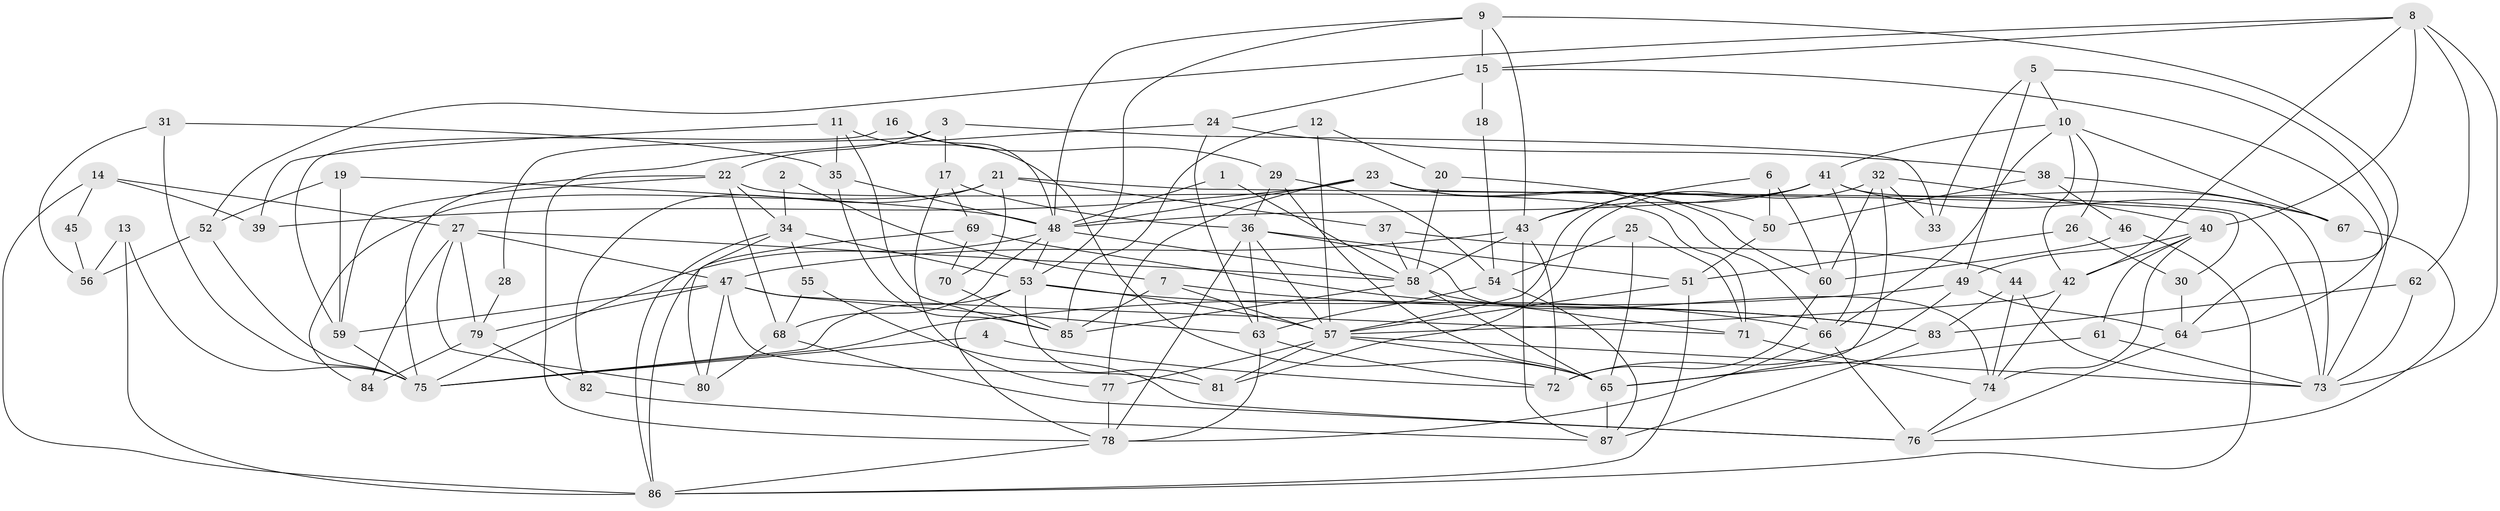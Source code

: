 // original degree distribution, {4: 0.24193548387096775, 2: 0.13709677419354838, 3: 0.2903225806451613, 5: 0.18548387096774194, 6: 0.08064516129032258, 7: 0.04032258064516129, 8: 0.024193548387096774}
// Generated by graph-tools (version 1.1) at 2025/37/03/04/25 23:37:06]
// undirected, 87 vertices, 206 edges
graph export_dot {
  node [color=gray90,style=filled];
  1;
  2;
  3;
  4;
  5;
  6;
  7;
  8;
  9;
  10;
  11;
  12;
  13;
  14;
  15;
  16;
  17;
  18;
  19;
  20;
  21;
  22;
  23;
  24;
  25;
  26;
  27;
  28;
  29;
  30;
  31;
  32;
  33;
  34;
  35;
  36;
  37;
  38;
  39;
  40;
  41;
  42;
  43;
  44;
  45;
  46;
  47;
  48;
  49;
  50;
  51;
  52;
  53;
  54;
  55;
  56;
  57;
  58;
  59;
  60;
  61;
  62;
  63;
  64;
  65;
  66;
  67;
  68;
  69;
  70;
  71;
  72;
  73;
  74;
  75;
  76;
  77;
  78;
  79;
  80;
  81;
  82;
  83;
  84;
  85;
  86;
  87;
  1 -- 48 [weight=1.0];
  1 -- 58 [weight=1.0];
  2 -- 7 [weight=1.0];
  2 -- 34 [weight=1.0];
  3 -- 17 [weight=1.0];
  3 -- 22 [weight=1.0];
  3 -- 28 [weight=1.0];
  3 -- 33 [weight=1.0];
  4 -- 72 [weight=1.0];
  4 -- 75 [weight=1.0];
  5 -- 10 [weight=1.0];
  5 -- 33 [weight=1.0];
  5 -- 49 [weight=1.0];
  5 -- 73 [weight=1.0];
  6 -- 43 [weight=1.0];
  6 -- 50 [weight=1.0];
  6 -- 60 [weight=1.0];
  7 -- 57 [weight=1.0];
  7 -- 83 [weight=1.0];
  7 -- 85 [weight=1.0];
  8 -- 15 [weight=1.0];
  8 -- 40 [weight=1.0];
  8 -- 42 [weight=1.0];
  8 -- 52 [weight=1.0];
  8 -- 62 [weight=1.0];
  8 -- 73 [weight=1.0];
  9 -- 15 [weight=1.0];
  9 -- 43 [weight=1.0];
  9 -- 48 [weight=1.0];
  9 -- 53 [weight=1.0];
  9 -- 64 [weight=1.0];
  10 -- 26 [weight=1.0];
  10 -- 41 [weight=1.0];
  10 -- 42 [weight=1.0];
  10 -- 66 [weight=1.0];
  10 -- 67 [weight=1.0];
  11 -- 35 [weight=1.0];
  11 -- 39 [weight=1.0];
  11 -- 65 [weight=1.0];
  11 -- 85 [weight=1.0];
  12 -- 20 [weight=1.0];
  12 -- 57 [weight=1.0];
  12 -- 85 [weight=1.0];
  13 -- 56 [weight=1.0];
  13 -- 75 [weight=1.0];
  13 -- 86 [weight=1.0];
  14 -- 27 [weight=1.0];
  14 -- 39 [weight=1.0];
  14 -- 45 [weight=1.0];
  14 -- 86 [weight=1.0];
  15 -- 18 [weight=1.0];
  15 -- 24 [weight=1.0];
  15 -- 64 [weight=1.0];
  16 -- 29 [weight=1.0];
  16 -- 48 [weight=1.0];
  16 -- 59 [weight=1.0];
  17 -- 36 [weight=1.0];
  17 -- 69 [weight=1.0];
  17 -- 77 [weight=1.0];
  18 -- 54 [weight=1.0];
  19 -- 48 [weight=1.0];
  19 -- 52 [weight=1.0];
  19 -- 59 [weight=1.0];
  20 -- 50 [weight=1.0];
  20 -- 58 [weight=2.0];
  21 -- 30 [weight=1.0];
  21 -- 37 [weight=1.0];
  21 -- 70 [weight=1.0];
  21 -- 82 [weight=1.0];
  21 -- 84 [weight=1.0];
  22 -- 34 [weight=1.0];
  22 -- 59 [weight=1.0];
  22 -- 68 [weight=1.0];
  22 -- 71 [weight=1.0];
  22 -- 75 [weight=1.0];
  23 -- 39 [weight=1.0];
  23 -- 48 [weight=1.0];
  23 -- 60 [weight=1.0];
  23 -- 66 [weight=1.0];
  23 -- 73 [weight=1.0];
  23 -- 77 [weight=1.0];
  24 -- 38 [weight=1.0];
  24 -- 63 [weight=1.0];
  24 -- 78 [weight=1.0];
  25 -- 54 [weight=1.0];
  25 -- 65 [weight=1.0];
  25 -- 71 [weight=1.0];
  26 -- 30 [weight=1.0];
  26 -- 51 [weight=1.0];
  27 -- 47 [weight=1.0];
  27 -- 58 [weight=1.0];
  27 -- 79 [weight=1.0];
  27 -- 80 [weight=1.0];
  27 -- 84 [weight=1.0];
  28 -- 79 [weight=1.0];
  29 -- 36 [weight=1.0];
  29 -- 54 [weight=1.0];
  29 -- 65 [weight=1.0];
  30 -- 64 [weight=1.0];
  31 -- 35 [weight=1.0];
  31 -- 56 [weight=1.0];
  31 -- 75 [weight=1.0];
  32 -- 33 [weight=1.0];
  32 -- 40 [weight=1.0];
  32 -- 60 [weight=1.0];
  32 -- 65 [weight=1.0];
  32 -- 81 [weight=1.0];
  34 -- 53 [weight=1.0];
  34 -- 55 [weight=1.0];
  34 -- 80 [weight=1.0];
  34 -- 86 [weight=1.0];
  35 -- 48 [weight=1.0];
  35 -- 85 [weight=1.0];
  36 -- 51 [weight=1.0];
  36 -- 57 [weight=1.0];
  36 -- 63 [weight=1.0];
  36 -- 74 [weight=1.0];
  36 -- 78 [weight=1.0];
  37 -- 44 [weight=1.0];
  37 -- 58 [weight=2.0];
  38 -- 46 [weight=1.0];
  38 -- 50 [weight=1.0];
  38 -- 67 [weight=1.0];
  40 -- 42 [weight=1.0];
  40 -- 49 [weight=1.0];
  40 -- 61 [weight=1.0];
  40 -- 74 [weight=1.0];
  41 -- 43 [weight=1.0];
  41 -- 48 [weight=1.0];
  41 -- 57 [weight=1.0];
  41 -- 66 [weight=1.0];
  41 -- 67 [weight=1.0];
  41 -- 73 [weight=1.0];
  42 -- 57 [weight=1.0];
  42 -- 74 [weight=1.0];
  43 -- 47 [weight=1.0];
  43 -- 58 [weight=1.0];
  43 -- 72 [weight=1.0];
  43 -- 87 [weight=1.0];
  44 -- 73 [weight=1.0];
  44 -- 74 [weight=1.0];
  44 -- 83 [weight=1.0];
  45 -- 56 [weight=1.0];
  46 -- 60 [weight=1.0];
  46 -- 86 [weight=1.0];
  47 -- 59 [weight=1.0];
  47 -- 63 [weight=1.0];
  47 -- 71 [weight=1.0];
  47 -- 79 [weight=1.0];
  47 -- 80 [weight=1.0];
  47 -- 81 [weight=1.0];
  48 -- 53 [weight=1.0];
  48 -- 58 [weight=1.0];
  48 -- 68 [weight=1.0];
  48 -- 75 [weight=1.0];
  49 -- 64 [weight=1.0];
  49 -- 72 [weight=1.0];
  49 -- 75 [weight=1.0];
  50 -- 51 [weight=1.0];
  51 -- 57 [weight=1.0];
  51 -- 86 [weight=1.0];
  52 -- 56 [weight=2.0];
  52 -- 75 [weight=1.0];
  53 -- 57 [weight=1.0];
  53 -- 66 [weight=1.0];
  53 -- 75 [weight=1.0];
  53 -- 78 [weight=1.0];
  53 -- 81 [weight=1.0];
  54 -- 63 [weight=1.0];
  54 -- 87 [weight=1.0];
  55 -- 68 [weight=1.0];
  55 -- 76 [weight=1.0];
  57 -- 65 [weight=1.0];
  57 -- 73 [weight=1.0];
  57 -- 77 [weight=2.0];
  57 -- 81 [weight=1.0];
  58 -- 65 [weight=1.0];
  58 -- 71 [weight=1.0];
  58 -- 85 [weight=1.0];
  59 -- 75 [weight=1.0];
  60 -- 72 [weight=1.0];
  61 -- 65 [weight=1.0];
  61 -- 73 [weight=1.0];
  62 -- 73 [weight=1.0];
  62 -- 83 [weight=1.0];
  63 -- 72 [weight=1.0];
  63 -- 78 [weight=1.0];
  64 -- 76 [weight=1.0];
  65 -- 87 [weight=1.0];
  66 -- 76 [weight=1.0];
  66 -- 78 [weight=1.0];
  67 -- 76 [weight=1.0];
  68 -- 76 [weight=1.0];
  68 -- 80 [weight=1.0];
  69 -- 70 [weight=1.0];
  69 -- 83 [weight=1.0];
  69 -- 86 [weight=1.0];
  70 -- 85 [weight=1.0];
  71 -- 74 [weight=1.0];
  74 -- 76 [weight=1.0];
  77 -- 78 [weight=1.0];
  78 -- 86 [weight=1.0];
  79 -- 82 [weight=1.0];
  79 -- 84 [weight=1.0];
  82 -- 87 [weight=1.0];
  83 -- 87 [weight=1.0];
}
